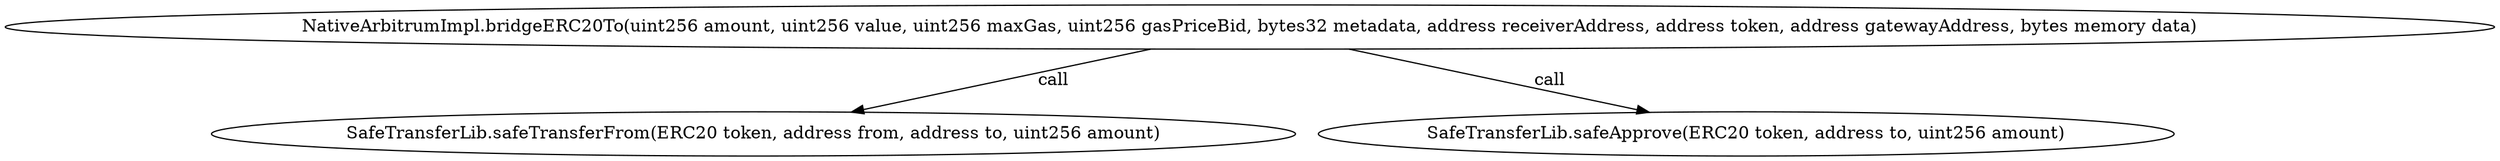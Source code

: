 digraph "" {
	graph [bb="0,0,1682.1,124.8"];
	node [label="\N"];
	"NativeArbitrumImpl.bridgeERC20To(uint256 amount, uint256 value, uint256 maxGas, uint256 gasPriceBid, bytes32 metadata, address receiverAddress, \
address token, address gatewayAddress, bytes memory data)"	 [height=0.5,
		pos="841.04,106.8",
		width=23.362];
	"SafeTransferLib.safeTransferFrom(ERC20 token, address from, address to, uint256 amount)"	 [height=0.5,
		pos="501.04,18",
		width=10.251];
	"NativeArbitrumImpl.bridgeERC20To(uint256 amount, uint256 value, uint256 maxGas, uint256 gasPriceBid, bytes32 metadata, address receiverAddress, \
address token, address gatewayAddress, bytes memory data)" -> "SafeTransferLib.safeTransferFrom(ERC20 token, address from, address to, uint256 amount)" [key=call,
	label=" call",
	lp="713.9,62.4",
	pos="e,568.87,35.716 772.24,88.83 716.2,74.194 637.1,53.534 578.78,38.303"];
"SafeTransferLib.safeApprove(ERC20 token, address to, uint256 amount)" [height=0.5,
	pos="1182,18",
	width=8.1727];
"NativeArbitrumImpl.bridgeERC20To(uint256 amount, uint256 value, uint256 maxGas, uint256 gasPriceBid, bytes32 metadata, address receiverAddress, \
address token, address gatewayAddress, bytes memory data)" -> "SafeTransferLib.safeApprove(ERC20 token, address to, uint256 amount)" [key=call,
label=" call",
lp="1054.9,62.4",
pos="e,1114.6,35.565 910.05,88.83 966.43,74.146 1046.1,53.399 1104.7,38.153"];
}
